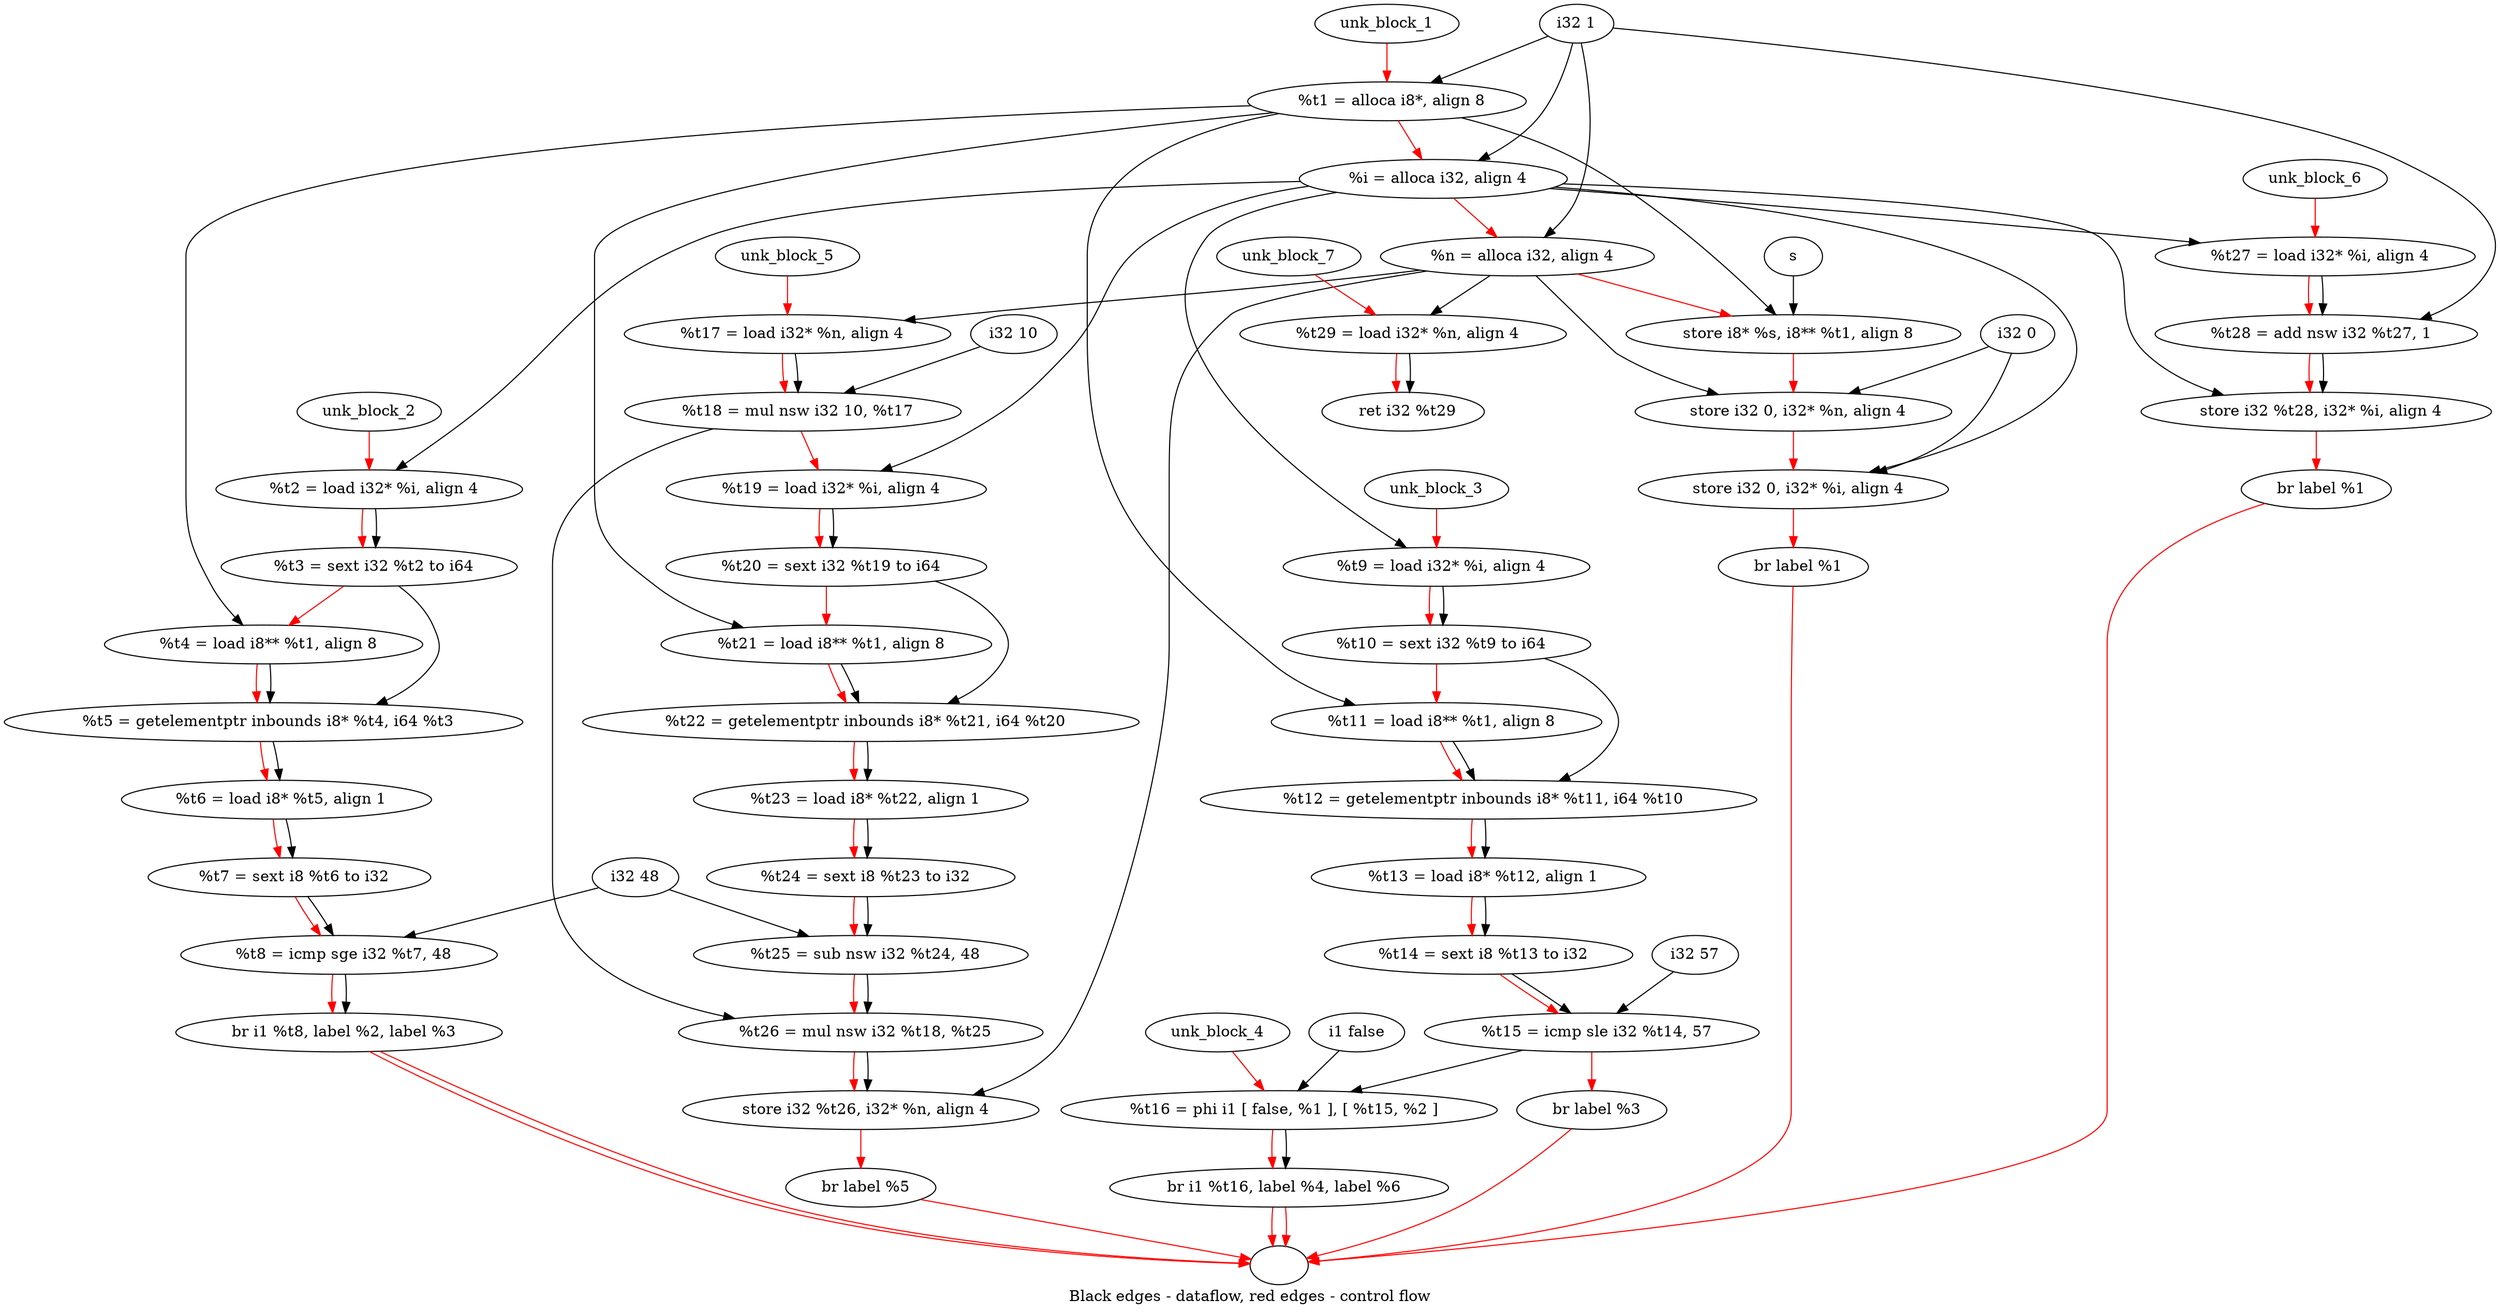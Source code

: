 digraph G {
compound=true
label="Black edges - dataflow, red edges - control flow"
"t1" [label="  %t1 = alloca i8*, align 8"]
"i" [label="  %i = alloca i32, align 4"]
"n" [label="  %n = alloca i32, align 4"]
"_1" [label="  store i8* %s, i8** %t1, align 8"]
"_2" [label="  store i32 0, i32* %n, align 4"]
"_3" [label="  store i32 0, i32* %i, align 4"]
"_4" [label="  br label %1"]
"unk_block_1" -> "t1"[color=red]
"i32 1" -> "t1"
"t1" -> "i"[color=red weight=2]
"i32 1" -> "i"
"i" -> "n"[color=red weight=2]
"i32 1" -> "n"
"n" -> "_1"[color=red weight=2]
"s" -> "_1"
"t1" -> "_1"
"_1" -> "_2"[color=red weight=2]
"i32 0" -> "_2"
"n" -> "_2"
"_2" -> "_3"[color=red weight=2]
"i32 0" -> "_3"
"i" -> "_3"
"_3" -> "_4"[color=red weight=2]
"_4" -> ""[color=red]

"t2" [label="  %t2 = load i32* %i, align 4"]
"t3" [label="  %t3 = sext i32 %t2 to i64"]
"t4" [label="  %t4 = load i8** %t1, align 8"]
"t5" [label="  %t5 = getelementptr inbounds i8* %t4, i64 %t3"]
"t6" [label="  %t6 = load i8* %t5, align 1"]
"t7" [label="  %t7 = sext i8 %t6 to i32"]
"t8" [label="  %t8 = icmp sge i32 %t7, 48"]
"_5" [label="  br i1 %t8, label %2, label %3"]
"unk_block_2" -> "t2"[color=red]
"i" -> "t2"
"t2" -> "t3"[color=red weight=2]
"t2" -> "t3"
"t3" -> "t4"[color=red weight=2]
"t1" -> "t4"
"t4" -> "t5"[color=red weight=2]
"t4" -> "t5"
"t3" -> "t5"
"t5" -> "t6"[color=red weight=2]
"t5" -> "t6"
"t6" -> "t7"[color=red weight=2]
"t6" -> "t7"
"t7" -> "t8"[color=red weight=2]
"t7" -> "t8"
"i32 48" -> "t8"
"t8" -> "_5"[color=red weight=2]
"t8" -> "_5"
"_5" -> ""[color=red]
"_5" -> ""[color=red]

"t9" [label="  %t9 = load i32* %i, align 4"]
"t10" [label="  %t10 = sext i32 %t9 to i64"]
"t11" [label="  %t11 = load i8** %t1, align 8"]
"t12" [label="  %t12 = getelementptr inbounds i8* %t11, i64 %t10"]
"t13" [label="  %t13 = load i8* %t12, align 1"]
"t14" [label="  %t14 = sext i8 %t13 to i32"]
"t15" [label="  %t15 = icmp sle i32 %t14, 57"]
"_6" [label="  br label %3"]
"unk_block_3" -> "t9"[color=red]
"i" -> "t9"
"t9" -> "t10"[color=red weight=2]
"t9" -> "t10"
"t10" -> "t11"[color=red weight=2]
"t1" -> "t11"
"t11" -> "t12"[color=red weight=2]
"t11" -> "t12"
"t10" -> "t12"
"t12" -> "t13"[color=red weight=2]
"t12" -> "t13"
"t13" -> "t14"[color=red weight=2]
"t13" -> "t14"
"t14" -> "t15"[color=red weight=2]
"t14" -> "t15"
"i32 57" -> "t15"
"t15" -> "_6"[color=red weight=2]
"_6" -> ""[color=red]

"t16" [label="  %t16 = phi i1 [ false, %1 ], [ %t15, %2 ]"]
"_7" [label="  br i1 %t16, label %4, label %6"]
"unk_block_4" -> "t16"[color=red]
"i1 false" -> "t16"
"t15" -> "t16"
"t16" -> "_7"[color=red weight=2]
"t16" -> "_7"
"_7" -> ""[color=red]
"_7" -> ""[color=red]

"t17" [label="  %t17 = load i32* %n, align 4"]
"t18" [label="  %t18 = mul nsw i32 10, %t17"]
"t19" [label="  %t19 = load i32* %i, align 4"]
"t20" [label="  %t20 = sext i32 %t19 to i64"]
"t21" [label="  %t21 = load i8** %t1, align 8"]
"t22" [label="  %t22 = getelementptr inbounds i8* %t21, i64 %t20"]
"t23" [label="  %t23 = load i8* %t22, align 1"]
"t24" [label="  %t24 = sext i8 %t23 to i32"]
"t25" [label="  %t25 = sub nsw i32 %t24, 48"]
"t26" [label="  %t26 = mul nsw i32 %t18, %t25"]
"_8" [label="  store i32 %t26, i32* %n, align 4"]
"_9" [label="  br label %5"]
"unk_block_5" -> "t17"[color=red]
"n" -> "t17"
"t17" -> "t18"[color=red weight=2]
"i32 10" -> "t18"
"t17" -> "t18"
"t18" -> "t19"[color=red weight=2]
"i" -> "t19"
"t19" -> "t20"[color=red weight=2]
"t19" -> "t20"
"t20" -> "t21"[color=red weight=2]
"t1" -> "t21"
"t21" -> "t22"[color=red weight=2]
"t21" -> "t22"
"t20" -> "t22"
"t22" -> "t23"[color=red weight=2]
"t22" -> "t23"
"t23" -> "t24"[color=red weight=2]
"t23" -> "t24"
"t24" -> "t25"[color=red weight=2]
"t24" -> "t25"
"i32 48" -> "t25"
"t25" -> "t26"[color=red weight=2]
"t18" -> "t26"
"t25" -> "t26"
"t26" -> "_8"[color=red weight=2]
"t26" -> "_8"
"n" -> "_8"
"_8" -> "_9"[color=red weight=2]
"_9" -> ""[color=red]

"t27" [label="  %t27 = load i32* %i, align 4"]
"t28" [label="  %t28 = add nsw i32 %t27, 1"]
"_10" [label="  store i32 %t28, i32* %i, align 4"]
"_11" [label="  br label %1"]
"unk_block_6" -> "t27"[color=red]
"i" -> "t27"
"t27" -> "t28"[color=red weight=2]
"t27" -> "t28"
"i32 1" -> "t28"
"t28" -> "_10"[color=red weight=2]
"t28" -> "_10"
"i" -> "_10"
"_10" -> "_11"[color=red weight=2]
"_11" -> ""[color=red]

"t29" [label="  %t29 = load i32* %n, align 4"]
"_12" [label="  ret i32 %t29"]
"unk_block_7" -> "t29"[color=red]
"n" -> "t29"
"t29" -> "_12"[color=red weight=2]
"t29" -> "_12"

}
